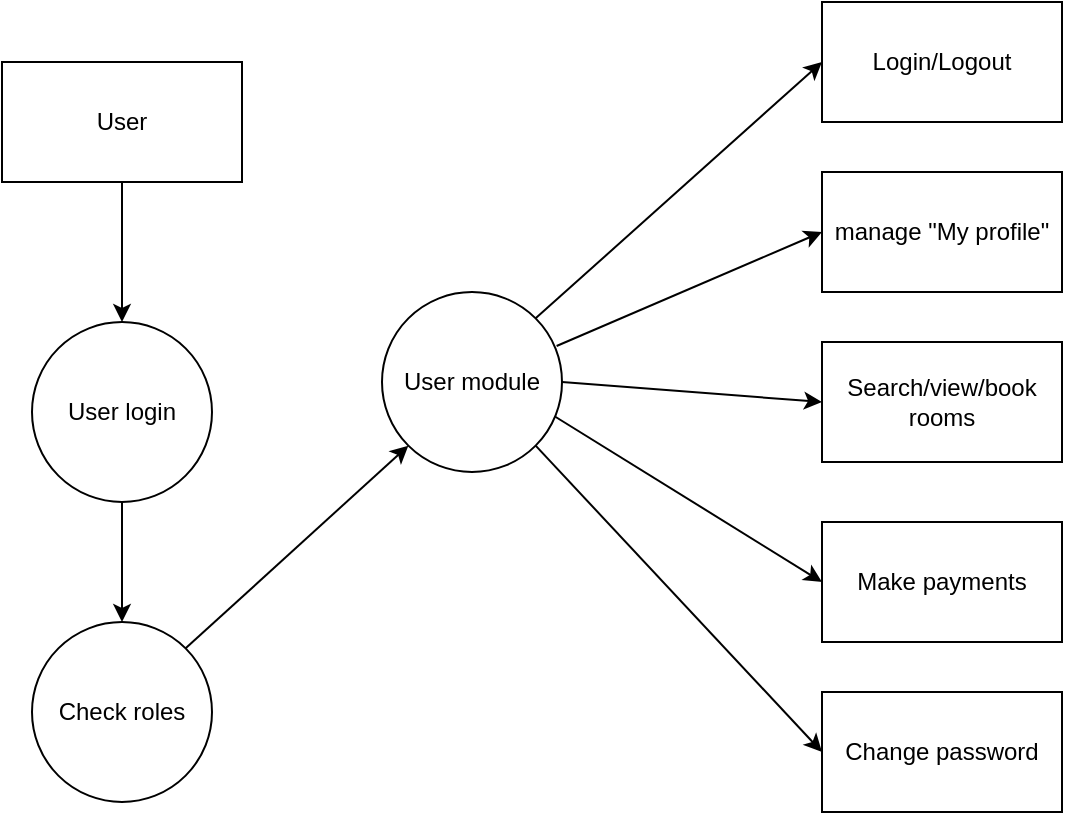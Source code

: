 <mxfile version="21.8.1" type="device">
  <diagram name="Page-1" id="WYL-nPVXkx8Af5mXw2h5">
    <mxGraphModel dx="794" dy="456" grid="1" gridSize="10" guides="1" tooltips="1" connect="1" arrows="1" fold="1" page="1" pageScale="1" pageWidth="827" pageHeight="1169" math="0" shadow="0">
      <root>
        <mxCell id="0" />
        <mxCell id="1" parent="0" />
        <mxCell id="-GDkolLcmKoP9i0T9sj2-1" value="User" style="rounded=0;whiteSpace=wrap;html=1;" parent="1" vertex="1">
          <mxGeometry x="150" y="270" width="120" height="60" as="geometry" />
        </mxCell>
        <mxCell id="-GDkolLcmKoP9i0T9sj2-2" value="User login" style="ellipse;whiteSpace=wrap;html=1;aspect=fixed;" parent="1" vertex="1">
          <mxGeometry x="165" y="400" width="90" height="90" as="geometry" />
        </mxCell>
        <mxCell id="-GDkolLcmKoP9i0T9sj2-3" value="Check roles" style="ellipse;whiteSpace=wrap;html=1;aspect=fixed;" parent="1" vertex="1">
          <mxGeometry x="165" y="550" width="90" height="90" as="geometry" />
        </mxCell>
        <mxCell id="-GDkolLcmKoP9i0T9sj2-4" value="User module" style="ellipse;whiteSpace=wrap;html=1;aspect=fixed;" parent="1" vertex="1">
          <mxGeometry x="340" y="385" width="90" height="90" as="geometry" />
        </mxCell>
        <mxCell id="-GDkolLcmKoP9i0T9sj2-6" value="Change password" style="rounded=0;whiteSpace=wrap;html=1;" parent="1" vertex="1">
          <mxGeometry x="560" y="585" width="120" height="60" as="geometry" />
        </mxCell>
        <mxCell id="-GDkolLcmKoP9i0T9sj2-7" value="Make payments" style="rounded=0;whiteSpace=wrap;html=1;" parent="1" vertex="1">
          <mxGeometry x="560" y="500" width="120" height="60" as="geometry" />
        </mxCell>
        <mxCell id="-GDkolLcmKoP9i0T9sj2-8" value="Search/view/book&lt;br&gt;rooms" style="rounded=0;whiteSpace=wrap;html=1;" parent="1" vertex="1">
          <mxGeometry x="560" y="410" width="120" height="60" as="geometry" />
        </mxCell>
        <mxCell id="-GDkolLcmKoP9i0T9sj2-9" value="manage &quot;My profile&quot;" style="rounded=0;whiteSpace=wrap;html=1;" parent="1" vertex="1">
          <mxGeometry x="560" y="325" width="120" height="60" as="geometry" />
        </mxCell>
        <mxCell id="-GDkolLcmKoP9i0T9sj2-10" value="Login/Logout" style="rounded=0;whiteSpace=wrap;html=1;" parent="1" vertex="1">
          <mxGeometry x="560" y="240" width="120" height="60" as="geometry" />
        </mxCell>
        <mxCell id="-GDkolLcmKoP9i0T9sj2-11" value="" style="endArrow=classic;html=1;rounded=0;entryX=0.5;entryY=0;entryDx=0;entryDy=0;exitX=0.5;exitY=1;exitDx=0;exitDy=0;" parent="1" source="-GDkolLcmKoP9i0T9sj2-1" target="-GDkolLcmKoP9i0T9sj2-2" edge="1">
          <mxGeometry width="50" height="50" relative="1" as="geometry">
            <mxPoint x="380" y="500" as="sourcePoint" />
            <mxPoint x="430" y="450" as="targetPoint" />
          </mxGeometry>
        </mxCell>
        <mxCell id="-GDkolLcmKoP9i0T9sj2-12" value="" style="endArrow=classic;html=1;rounded=0;exitX=0.5;exitY=1;exitDx=0;exitDy=0;entryX=0.5;entryY=0;entryDx=0;entryDy=0;" parent="1" source="-GDkolLcmKoP9i0T9sj2-2" target="-GDkolLcmKoP9i0T9sj2-3" edge="1">
          <mxGeometry width="50" height="50" relative="1" as="geometry">
            <mxPoint x="380" y="500" as="sourcePoint" />
            <mxPoint x="430" y="450" as="targetPoint" />
          </mxGeometry>
        </mxCell>
        <mxCell id="-GDkolLcmKoP9i0T9sj2-13" value="" style="endArrow=classic;html=1;rounded=0;entryX=0;entryY=1;entryDx=0;entryDy=0;exitX=1;exitY=0;exitDx=0;exitDy=0;" parent="1" source="-GDkolLcmKoP9i0T9sj2-3" target="-GDkolLcmKoP9i0T9sj2-4" edge="1">
          <mxGeometry width="50" height="50" relative="1" as="geometry">
            <mxPoint x="380" y="500" as="sourcePoint" />
            <mxPoint x="430" y="450" as="targetPoint" />
          </mxGeometry>
        </mxCell>
        <mxCell id="-GDkolLcmKoP9i0T9sj2-14" value="" style="endArrow=classic;html=1;rounded=0;entryX=0;entryY=0.5;entryDx=0;entryDy=0;exitX=1;exitY=0;exitDx=0;exitDy=0;" parent="1" source="-GDkolLcmKoP9i0T9sj2-4" target="-GDkolLcmKoP9i0T9sj2-10" edge="1">
          <mxGeometry width="50" height="50" relative="1" as="geometry">
            <mxPoint x="380" y="500" as="sourcePoint" />
            <mxPoint x="430" y="450" as="targetPoint" />
          </mxGeometry>
        </mxCell>
        <mxCell id="-GDkolLcmKoP9i0T9sj2-15" value="" style="endArrow=classic;html=1;rounded=0;entryX=0;entryY=0.5;entryDx=0;entryDy=0;exitX=0.97;exitY=0.3;exitDx=0;exitDy=0;exitPerimeter=0;" parent="1" source="-GDkolLcmKoP9i0T9sj2-4" target="-GDkolLcmKoP9i0T9sj2-9" edge="1">
          <mxGeometry width="50" height="50" relative="1" as="geometry">
            <mxPoint x="380" y="500" as="sourcePoint" />
            <mxPoint x="430" y="450" as="targetPoint" />
          </mxGeometry>
        </mxCell>
        <mxCell id="-GDkolLcmKoP9i0T9sj2-16" value="" style="endArrow=classic;html=1;rounded=0;entryX=0;entryY=0.5;entryDx=0;entryDy=0;exitX=1;exitY=0.5;exitDx=0;exitDy=0;" parent="1" source="-GDkolLcmKoP9i0T9sj2-4" target="-GDkolLcmKoP9i0T9sj2-8" edge="1">
          <mxGeometry width="50" height="50" relative="1" as="geometry">
            <mxPoint x="380" y="500" as="sourcePoint" />
            <mxPoint x="430" y="450" as="targetPoint" />
          </mxGeometry>
        </mxCell>
        <mxCell id="-GDkolLcmKoP9i0T9sj2-17" value="" style="endArrow=classic;html=1;rounded=0;entryX=0;entryY=0.5;entryDx=0;entryDy=0;exitX=0.963;exitY=0.693;exitDx=0;exitDy=0;exitPerimeter=0;" parent="1" source="-GDkolLcmKoP9i0T9sj2-4" target="-GDkolLcmKoP9i0T9sj2-7" edge="1">
          <mxGeometry width="50" height="50" relative="1" as="geometry">
            <mxPoint x="380" y="500" as="sourcePoint" />
            <mxPoint x="430" y="450" as="targetPoint" />
          </mxGeometry>
        </mxCell>
        <mxCell id="-GDkolLcmKoP9i0T9sj2-18" value="" style="endArrow=classic;html=1;rounded=0;entryX=0;entryY=0.5;entryDx=0;entryDy=0;exitX=1;exitY=1;exitDx=0;exitDy=0;" parent="1" source="-GDkolLcmKoP9i0T9sj2-4" target="-GDkolLcmKoP9i0T9sj2-6" edge="1">
          <mxGeometry width="50" height="50" relative="1" as="geometry">
            <mxPoint x="380" y="500" as="sourcePoint" />
            <mxPoint x="430" y="450" as="targetPoint" />
          </mxGeometry>
        </mxCell>
      </root>
    </mxGraphModel>
  </diagram>
</mxfile>

